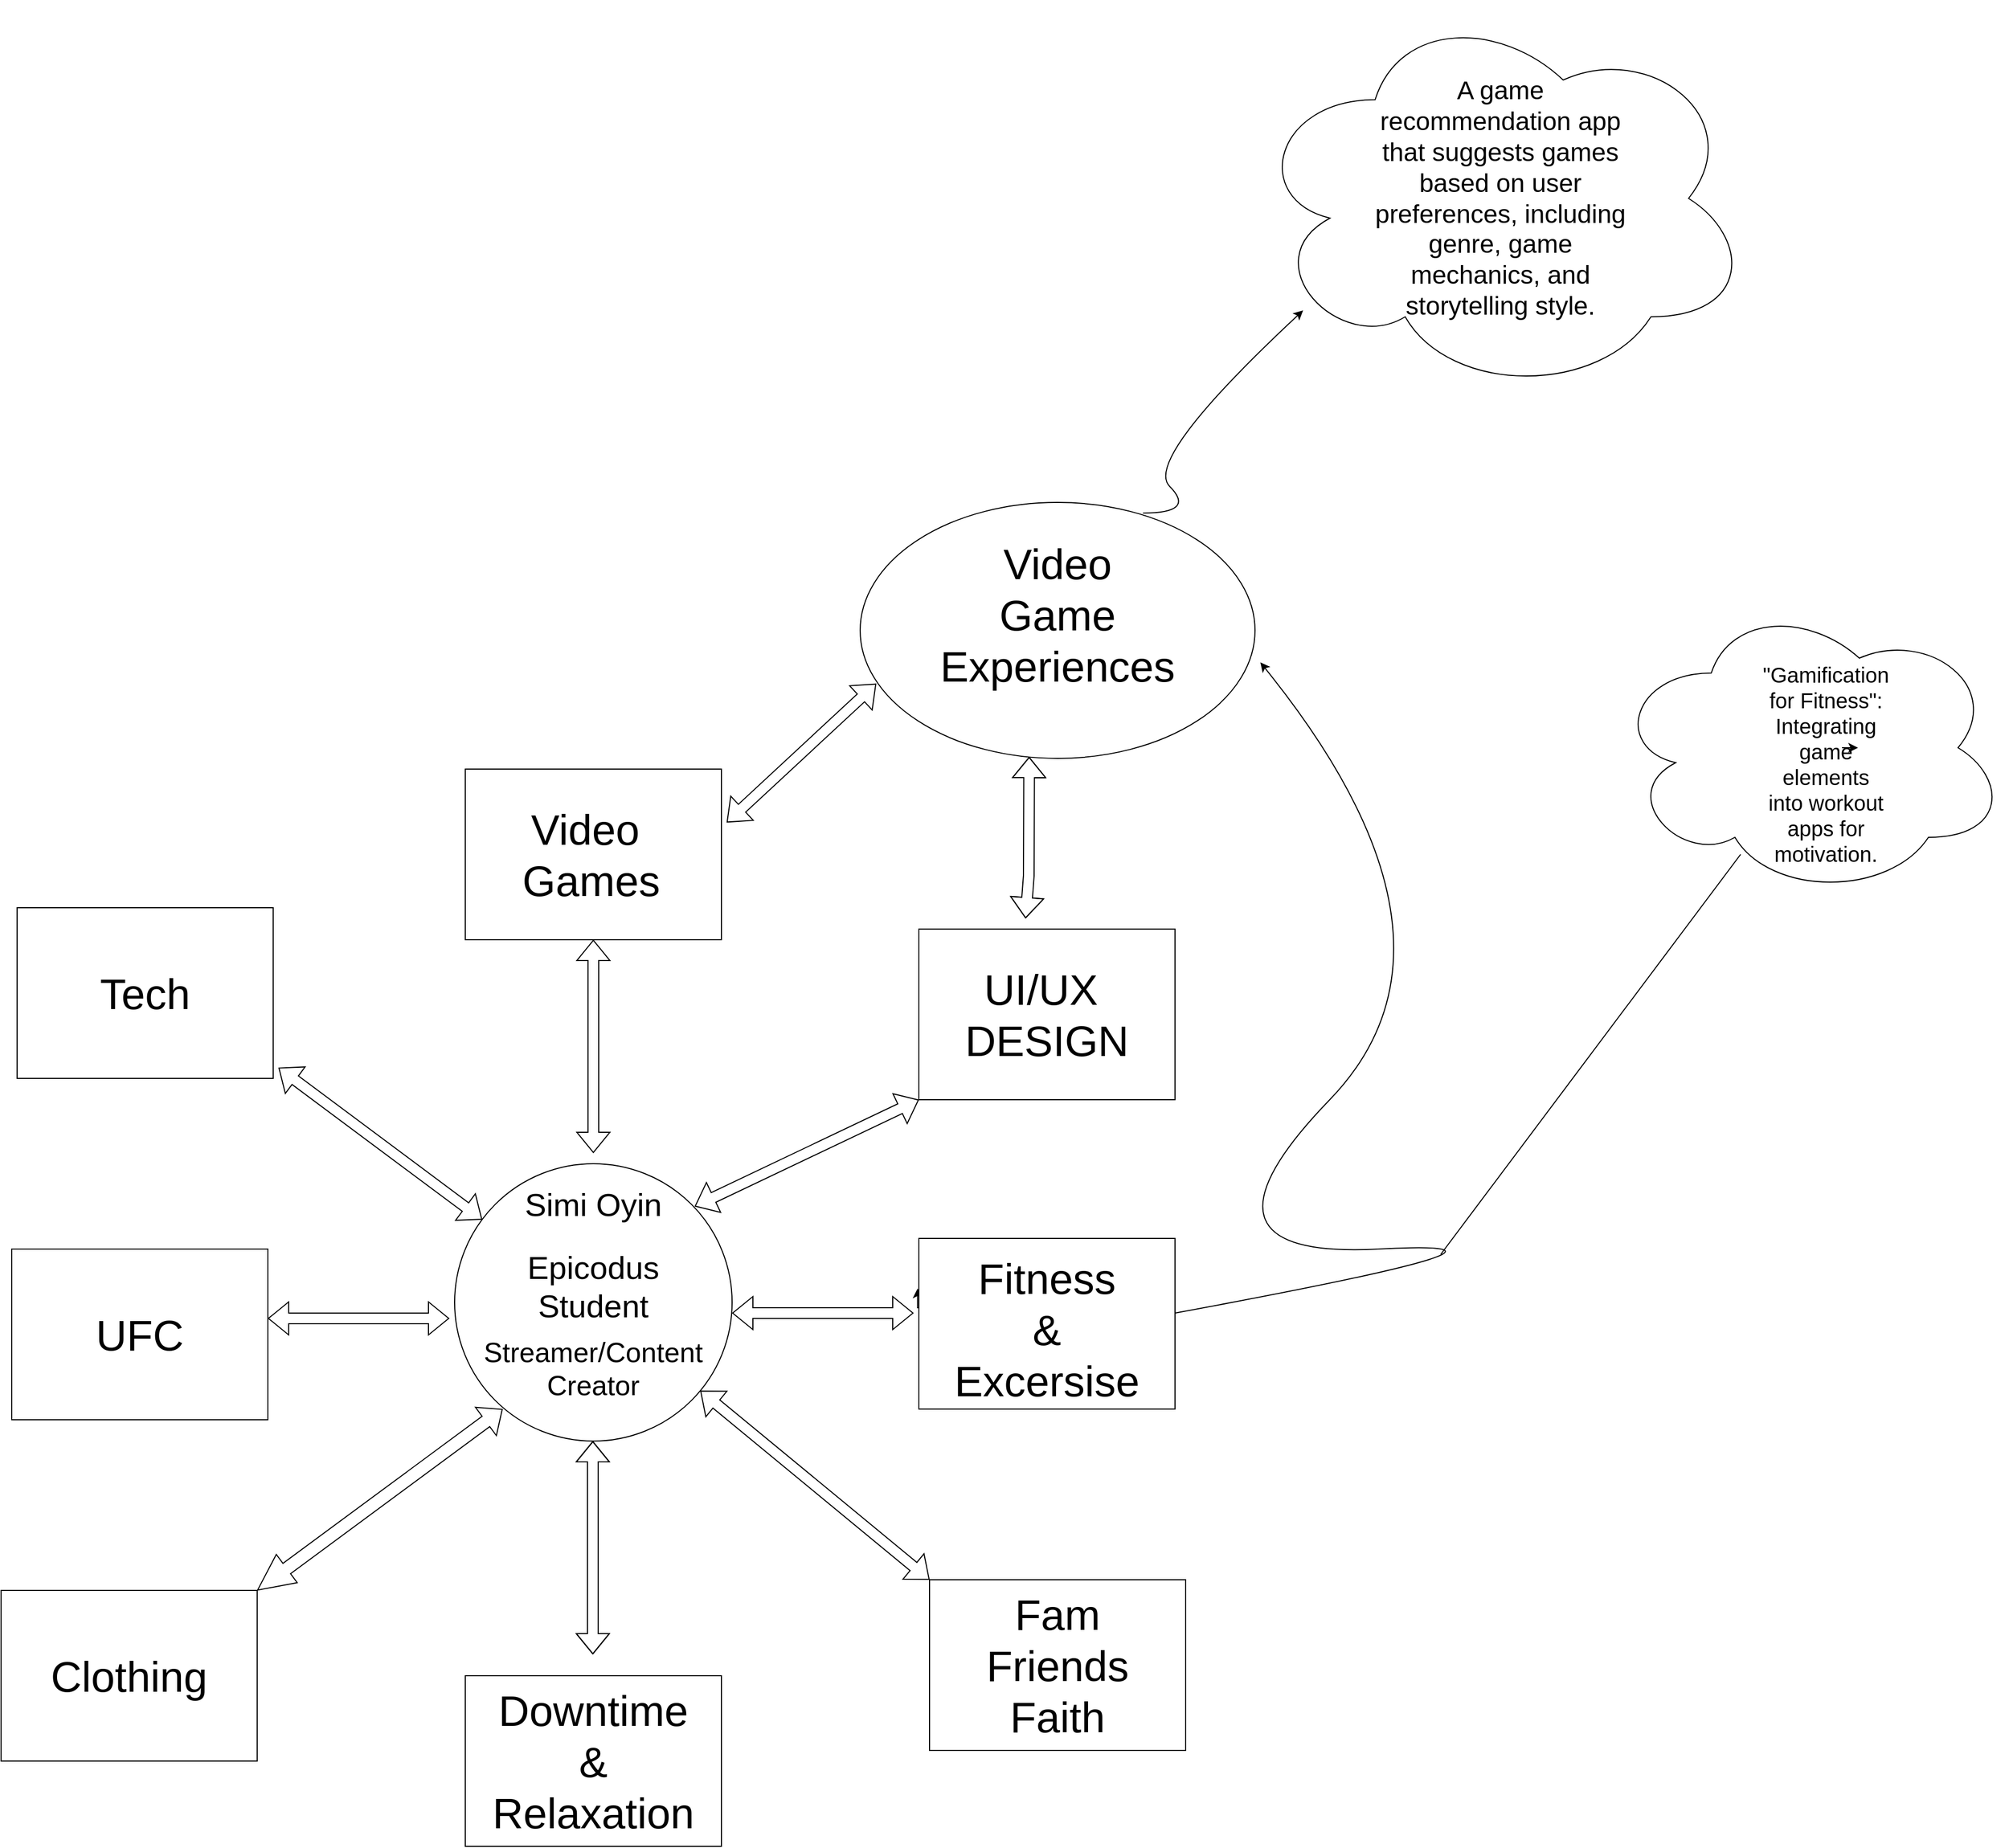 <mxfile version="22.1.5" type="github">
  <diagram name="Page-1" id="c7558073-3199-34d8-9f00-42111426c3f3">
    <mxGraphModel dx="3861" dy="2809" grid="1" gridSize="10" guides="1" tooltips="1" connect="1" arrows="1" fold="1" page="1" pageScale="1" pageWidth="826" pageHeight="1169" background="none" math="0" shadow="0">
      <root>
        <mxCell id="0" />
        <mxCell id="1" parent="0" />
        <mxCell id="BmP0dDk1l4rGryoXVfla-103" value="" style="ellipse;whiteSpace=wrap;html=1;aspect=fixed;" vertex="1" parent="1">
          <mxGeometry x="315" y="500" width="260" height="260" as="geometry" />
        </mxCell>
        <mxCell id="BmP0dDk1l4rGryoXVfla-104" value="&lt;font style=&quot;font-size: 30px;&quot;&gt;Simi Oyin&lt;/font&gt;" style="text;html=1;strokeColor=none;fillColor=none;align=center;verticalAlign=middle;whiteSpace=wrap;rounded=0;" vertex="1" parent="1">
          <mxGeometry x="375" y="490" width="140" height="95" as="geometry" />
        </mxCell>
        <mxCell id="BmP0dDk1l4rGryoXVfla-105" value="&lt;font style=&quot;font-size: 30px;&quot;&gt;Epicodus Student&lt;/font&gt;" style="text;html=1;strokeColor=none;fillColor=none;align=center;verticalAlign=middle;whiteSpace=wrap;rounded=0;" vertex="1" parent="1">
          <mxGeometry x="415" y="600" width="60" height="30" as="geometry" />
        </mxCell>
        <mxCell id="BmP0dDk1l4rGryoXVfla-106" value="&lt;font style=&quot;font-size: 26px;&quot;&gt;Streamer/Content Creator&lt;br&gt;&lt;br&gt;&lt;/font&gt;" style="text;html=1;strokeColor=none;fillColor=none;align=center;verticalAlign=middle;whiteSpace=wrap;rounded=0;" vertex="1" parent="1">
          <mxGeometry x="365" y="670" width="160" height="75" as="geometry" />
        </mxCell>
        <mxCell id="BmP0dDk1l4rGryoXVfla-117" value="" style="rounded=0;whiteSpace=wrap;html=1;" vertex="1" parent="1">
          <mxGeometry x="750" y="280" width="240" height="160" as="geometry" />
        </mxCell>
        <mxCell id="BmP0dDk1l4rGryoXVfla-125" value="" style="shape=flexArrow;endArrow=classic;startArrow=classic;html=1;rounded=0;entryX=0;entryY=1;entryDx=0;entryDy=0;" edge="1" parent="1" target="BmP0dDk1l4rGryoXVfla-117">
          <mxGeometry width="100" height="100" relative="1" as="geometry">
            <mxPoint x="540" y="540" as="sourcePoint" />
            <mxPoint x="640" y="440" as="targetPoint" />
          </mxGeometry>
        </mxCell>
        <mxCell id="BmP0dDk1l4rGryoXVfla-126" value="" style="shape=flexArrow;endArrow=classic;startArrow=classic;html=1;rounded=0;entryX=0.5;entryY=1;entryDx=0;entryDy=0;exitX=0.5;exitY=0;exitDx=0;exitDy=0;" edge="1" parent="1" source="BmP0dDk1l4rGryoXVfla-104">
          <mxGeometry width="100" height="100" relative="1" as="geometry">
            <mxPoint x="385" y="450" as="sourcePoint" />
            <mxPoint x="445" y="290" as="targetPoint" />
          </mxGeometry>
        </mxCell>
        <mxCell id="BmP0dDk1l4rGryoXVfla-127" value="" style="shape=flexArrow;endArrow=classic;startArrow=classic;html=1;rounded=0;" edge="1" parent="1" target="BmP0dDk1l4rGryoXVfla-103">
          <mxGeometry width="100" height="100" relative="1" as="geometry">
            <mxPoint x="150" y="410" as="sourcePoint" />
            <mxPoint x="250" y="310" as="targetPoint" />
          </mxGeometry>
        </mxCell>
        <mxCell id="BmP0dDk1l4rGryoXVfla-128" value="" style="shape=flexArrow;endArrow=classic;startArrow=classic;html=1;rounded=0;" edge="1" parent="1">
          <mxGeometry width="100" height="100" relative="1" as="geometry">
            <mxPoint x="140" y="645" as="sourcePoint" />
            <mxPoint x="310" y="645" as="targetPoint" />
          </mxGeometry>
        </mxCell>
        <mxCell id="BmP0dDk1l4rGryoXVfla-130" style="edgeStyle=orthogonalEdgeStyle;rounded=0;orthogonalLoop=1;jettySize=auto;html=1;exitX=0;exitY=0.5;exitDx=0;exitDy=0;entryX=-0.005;entryY=0.38;entryDx=0;entryDy=0;entryPerimeter=0;" edge="1" parent="1">
          <mxGeometry relative="1" as="geometry">
            <mxPoint x="750" y="635" as="sourcePoint" />
            <mxPoint x="748.8" y="617" as="targetPoint" />
          </mxGeometry>
        </mxCell>
        <mxCell id="BmP0dDk1l4rGryoXVfla-133" value="" style="shape=flexArrow;endArrow=classic;startArrow=classic;html=1;rounded=0;" edge="1" parent="1">
          <mxGeometry width="100" height="100" relative="1" as="geometry">
            <mxPoint x="575" y="640" as="sourcePoint" />
            <mxPoint x="745" y="640" as="targetPoint" />
          </mxGeometry>
        </mxCell>
        <mxCell id="BmP0dDk1l4rGryoXVfla-134" value="" style="shape=flexArrow;endArrow=classic;startArrow=classic;html=1;rounded=0;entryX=0.5;entryY=1;entryDx=0;entryDy=0;exitX=0.5;exitY=0;exitDx=0;exitDy=0;" edge="1" parent="1">
          <mxGeometry width="100" height="100" relative="1" as="geometry">
            <mxPoint x="444.5" y="960" as="sourcePoint" />
            <mxPoint x="444.5" y="760" as="targetPoint" />
            <Array as="points">
              <mxPoint x="444.5" y="870" />
            </Array>
          </mxGeometry>
        </mxCell>
        <mxCell id="BmP0dDk1l4rGryoXVfla-135" value="" style="shape=flexArrow;endArrow=classic;startArrow=classic;html=1;rounded=0;entryX=0;entryY=0;entryDx=0;entryDy=0;" edge="1" parent="1" source="BmP0dDk1l4rGryoXVfla-103" target="BmP0dDk1l4rGryoXVfla-139">
          <mxGeometry width="100" height="100" relative="1" as="geometry">
            <mxPoint x="500" y="810" as="sourcePoint" />
            <mxPoint x="730" y="870" as="targetPoint" />
          </mxGeometry>
        </mxCell>
        <mxCell id="BmP0dDk1l4rGryoXVfla-136" value="" style="rounded=0;whiteSpace=wrap;html=1;" vertex="1" parent="1">
          <mxGeometry x="325" y="130" width="240" height="160" as="geometry" />
        </mxCell>
        <mxCell id="BmP0dDk1l4rGryoXVfla-137" value="" style="rounded=0;whiteSpace=wrap;html=1;" vertex="1" parent="1">
          <mxGeometry x="-95" y="260" width="240" height="160" as="geometry" />
        </mxCell>
        <mxCell id="BmP0dDk1l4rGryoXVfla-138" value="" style="rounded=0;whiteSpace=wrap;html=1;" vertex="1" parent="1">
          <mxGeometry x="750" y="570" width="240" height="160" as="geometry" />
        </mxCell>
        <mxCell id="BmP0dDk1l4rGryoXVfla-139" value="" style="rounded=0;whiteSpace=wrap;html=1;" vertex="1" parent="1">
          <mxGeometry x="760" y="890" width="240" height="160" as="geometry" />
        </mxCell>
        <mxCell id="BmP0dDk1l4rGryoXVfla-140" value="" style="rounded=0;whiteSpace=wrap;html=1;" vertex="1" parent="1">
          <mxGeometry x="325" y="980" width="240" height="160" as="geometry" />
        </mxCell>
        <mxCell id="BmP0dDk1l4rGryoXVfla-141" value="" style="rounded=0;whiteSpace=wrap;html=1;" vertex="1" parent="1">
          <mxGeometry x="-110" y="900" width="240" height="160" as="geometry" />
        </mxCell>
        <mxCell id="BmP0dDk1l4rGryoXVfla-142" value="" style="rounded=0;whiteSpace=wrap;html=1;" vertex="1" parent="1">
          <mxGeometry x="-100" y="580" width="240" height="160" as="geometry" />
        </mxCell>
        <mxCell id="BmP0dDk1l4rGryoXVfla-143" value="" style="shape=flexArrow;endArrow=classic;startArrow=classic;html=1;rounded=0;width=12;startSize=10.98;exitX=1;exitY=0;exitDx=0;exitDy=0;" edge="1" parent="1" source="BmP0dDk1l4rGryoXVfla-141">
          <mxGeometry width="100" height="100" relative="1" as="geometry">
            <mxPoint x="150" y="880" as="sourcePoint" />
            <mxPoint x="360" y="730" as="targetPoint" />
          </mxGeometry>
        </mxCell>
        <mxCell id="BmP0dDk1l4rGryoXVfla-144" value="Video&amp;nbsp;&lt;br&gt;Games" style="text;html=1;strokeColor=none;fillColor=none;align=center;verticalAlign=middle;whiteSpace=wrap;rounded=0;fontSize=40;" vertex="1" parent="1">
          <mxGeometry x="413" y="195" width="60" height="30" as="geometry" />
        </mxCell>
        <mxCell id="BmP0dDk1l4rGryoXVfla-145" value="UI/UX&amp;nbsp;&lt;br&gt;DESIGN" style="text;html=1;strokeColor=none;fillColor=none;align=center;verticalAlign=middle;whiteSpace=wrap;rounded=0;fontSize=40;" vertex="1" parent="1">
          <mxGeometry x="840" y="345" width="60" height="30" as="geometry" />
        </mxCell>
        <mxCell id="BmP0dDk1l4rGryoXVfla-146" value="Tech" style="text;html=1;strokeColor=none;fillColor=none;align=center;verticalAlign=middle;whiteSpace=wrap;rounded=0;fontSize=40;" vertex="1" parent="1">
          <mxGeometry x="-5" y="325" width="60" height="30" as="geometry" />
        </mxCell>
        <mxCell id="BmP0dDk1l4rGryoXVfla-147" value="UFC" style="text;html=1;strokeColor=none;fillColor=none;align=center;verticalAlign=middle;whiteSpace=wrap;rounded=0;fontSize=40;" vertex="1" parent="1">
          <mxGeometry x="-10" y="645" width="60" height="30" as="geometry" />
        </mxCell>
        <mxCell id="BmP0dDk1l4rGryoXVfla-148" value="&lt;span style=&quot;font-size: 40px;&quot;&gt;Fitness&lt;br&gt;&amp;amp;&lt;br&gt;Excersise&lt;br&gt;&lt;/span&gt;" style="text;html=1;strokeColor=none;fillColor=none;align=center;verticalAlign=middle;whiteSpace=wrap;rounded=0;" vertex="1" parent="1">
          <mxGeometry x="840" y="640" width="60" height="30" as="geometry" />
        </mxCell>
        <mxCell id="BmP0dDk1l4rGryoXVfla-149" value="Clothing" style="text;html=1;strokeColor=none;fillColor=none;align=center;verticalAlign=middle;whiteSpace=wrap;rounded=0;fontSize=40;" vertex="1" parent="1">
          <mxGeometry x="-20" y="965" width="60" height="30" as="geometry" />
        </mxCell>
        <mxCell id="BmP0dDk1l4rGryoXVfla-150" value="Downtime&lt;br&gt;&amp;amp;&lt;br&gt;Relaxation" style="text;html=1;strokeColor=none;fillColor=none;align=center;verticalAlign=middle;whiteSpace=wrap;rounded=0;fontSize=40;" vertex="1" parent="1">
          <mxGeometry x="415" y="1045" width="60" height="30" as="geometry" />
        </mxCell>
        <mxCell id="BmP0dDk1l4rGryoXVfla-151" value="&lt;font style=&quot;font-size: 40px;&quot;&gt;Fam&lt;br&gt;Friends&lt;br&gt;Faith&lt;br&gt;&lt;/font&gt;" style="text;html=1;strokeColor=none;fillColor=none;align=center;verticalAlign=middle;whiteSpace=wrap;rounded=0;" vertex="1" parent="1">
          <mxGeometry x="850" y="955" width="60" height="30" as="geometry" />
        </mxCell>
        <mxCell id="BmP0dDk1l4rGryoXVfla-152" value="" style="ellipse;whiteSpace=wrap;html=1;" vertex="1" parent="1">
          <mxGeometry x="695" y="-120" width="370" height="240" as="geometry" />
        </mxCell>
        <mxCell id="BmP0dDk1l4rGryoXVfla-153" value="Video Game Experiences" style="text;html=1;strokeColor=none;fillColor=none;align=center;verticalAlign=middle;whiteSpace=wrap;rounded=0;fontSize=40;" vertex="1" parent="1">
          <mxGeometry x="850" y="-70" width="60" height="110" as="geometry" />
        </mxCell>
        <mxCell id="BmP0dDk1l4rGryoXVfla-154" value="" style="shape=flexArrow;endArrow=classic;startArrow=classic;html=1;rounded=0;entryX=0.428;entryY=0.994;entryDx=0;entryDy=0;entryPerimeter=0;" edge="1" parent="1" target="BmP0dDk1l4rGryoXVfla-152">
          <mxGeometry width="100" height="100" relative="1" as="geometry">
            <mxPoint x="850" y="270" as="sourcePoint" />
            <mxPoint x="950" y="170" as="targetPoint" />
            <Array as="points">
              <mxPoint x="853" y="230" />
            </Array>
          </mxGeometry>
        </mxCell>
        <mxCell id="BmP0dDk1l4rGryoXVfla-155" value="" style="shape=flexArrow;endArrow=classic;startArrow=classic;html=1;rounded=0;" edge="1" parent="1">
          <mxGeometry width="100" height="100" relative="1" as="geometry">
            <mxPoint x="570" y="180" as="sourcePoint" />
            <mxPoint x="710" y="50" as="targetPoint" />
          </mxGeometry>
        </mxCell>
        <mxCell id="BmP0dDk1l4rGryoXVfla-158" value="" style="curved=1;endArrow=classic;html=1;rounded=0;" edge="1" parent="1">
          <mxGeometry width="50" height="50" relative="1" as="geometry">
            <mxPoint x="990" y="640" as="sourcePoint" />
            <mxPoint x="1070" y="30" as="targetPoint" />
            <Array as="points">
              <mxPoint x="1370" y="570" />
              <mxPoint x="990" y="590" />
              <mxPoint x="1280" y="290" />
            </Array>
          </mxGeometry>
        </mxCell>
        <mxCell id="BmP0dDk1l4rGryoXVfla-159" value="" style="endArrow=none;html=1;rounded=0;" edge="1" parent="1">
          <mxGeometry width="50" height="50" relative="1" as="geometry">
            <mxPoint x="1239" y="585" as="sourcePoint" />
            <mxPoint x="1520" y="210" as="targetPoint" />
          </mxGeometry>
        </mxCell>
        <mxCell id="BmP0dDk1l4rGryoXVfla-161" value="" style="ellipse;shape=cloud;whiteSpace=wrap;html=1;" vertex="1" parent="1">
          <mxGeometry x="1400" y="-30" width="370" height="280" as="geometry" />
        </mxCell>
        <mxCell id="BmP0dDk1l4rGryoXVfla-162" value="&quot;Gamification for Fitness&quot;: Integrating game elements into workout apps for motivation." style="text;html=1;strokeColor=none;fillColor=none;align=center;verticalAlign=middle;whiteSpace=wrap;rounded=0;fontSize=20;" vertex="1" parent="1">
          <mxGeometry x="1570" y="110" width="60" height="30" as="geometry" />
        </mxCell>
        <mxCell id="BmP0dDk1l4rGryoXVfla-163" style="edgeStyle=orthogonalEdgeStyle;rounded=0;orthogonalLoop=1;jettySize=auto;html=1;exitX=0.75;exitY=0;exitDx=0;exitDy=0;entryX=1;entryY=0;entryDx=0;entryDy=0;" edge="1" parent="1" source="BmP0dDk1l4rGryoXVfla-162" target="BmP0dDk1l4rGryoXVfla-162">
          <mxGeometry relative="1" as="geometry" />
        </mxCell>
        <mxCell id="BmP0dDk1l4rGryoXVfla-164" value="" style="curved=1;endArrow=classic;html=1;rounded=0;" edge="1" parent="1">
          <mxGeometry width="50" height="50" relative="1" as="geometry">
            <mxPoint x="960" y="-110" as="sourcePoint" />
            <mxPoint x="1110" y="-300" as="targetPoint" />
            <Array as="points">
              <mxPoint x="1010" y="-110" />
              <mxPoint x="960" y="-160" />
            </Array>
          </mxGeometry>
        </mxCell>
        <mxCell id="BmP0dDk1l4rGryoXVfla-165" value="" style="ellipse;shape=cloud;whiteSpace=wrap;html=1;" vertex="1" parent="1">
          <mxGeometry x="1060" y="-590" width="470" height="370" as="geometry" />
        </mxCell>
        <mxCell id="BmP0dDk1l4rGryoXVfla-166" value="&lt;font style=&quot;font-size: 24px;&quot;&gt;A game recommendation app that suggests games based on user preferences, including genre, game mechanics, and storytelling style.&lt;/font&gt;" style="text;html=1;strokeColor=none;fillColor=none;align=center;verticalAlign=middle;whiteSpace=wrap;rounded=0;" vertex="1" parent="1">
          <mxGeometry x="1170" y="-465" width="250" height="120" as="geometry" />
        </mxCell>
      </root>
    </mxGraphModel>
  </diagram>
</mxfile>
